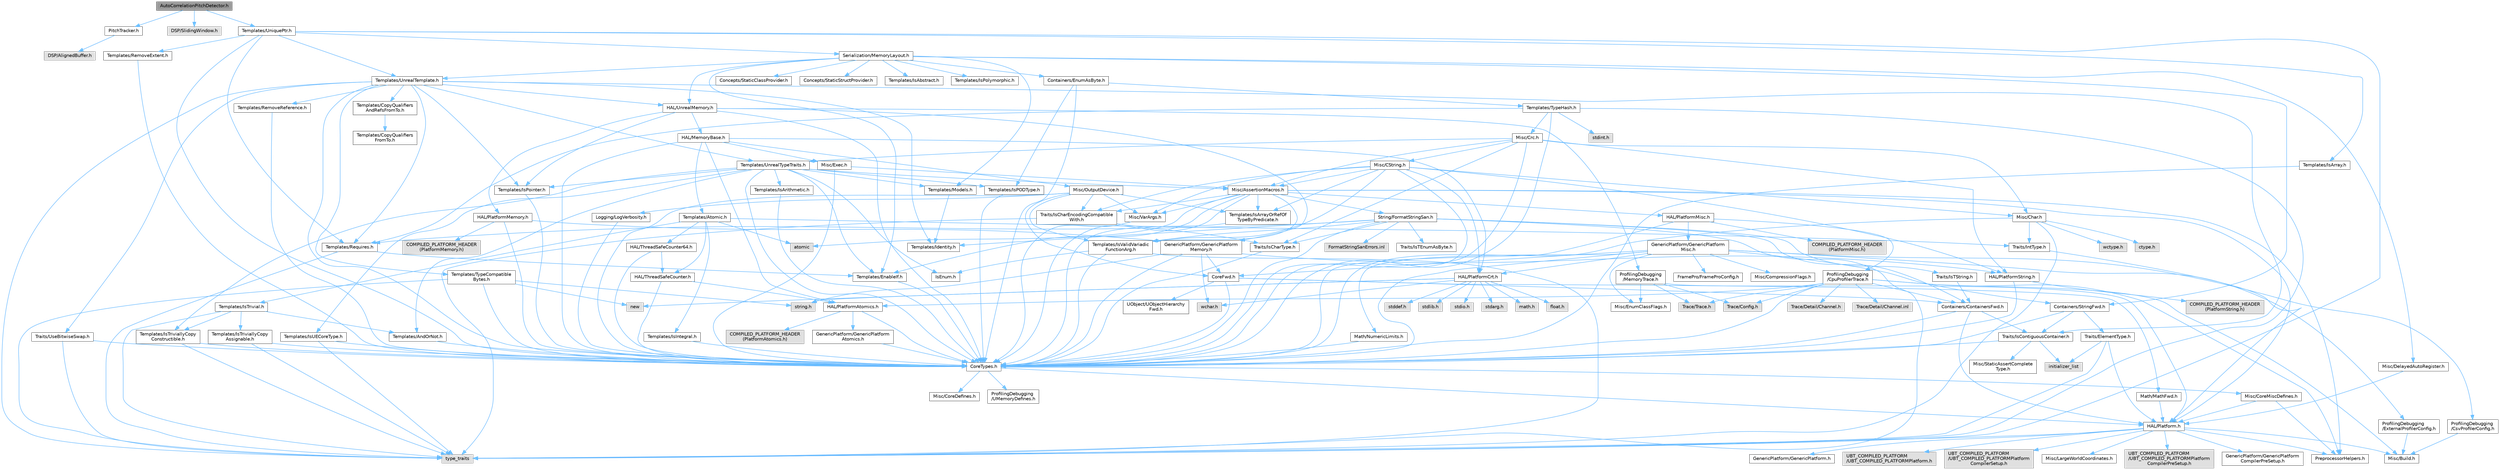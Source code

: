 digraph "AutoCorrelationPitchDetector.h"
{
 // INTERACTIVE_SVG=YES
 // LATEX_PDF_SIZE
  bgcolor="transparent";
  edge [fontname=Helvetica,fontsize=10,labelfontname=Helvetica,labelfontsize=10];
  node [fontname=Helvetica,fontsize=10,shape=box,height=0.2,width=0.4];
  Node1 [id="Node000001",label="AutoCorrelationPitchDetector.h",height=0.2,width=0.4,color="gray40", fillcolor="grey60", style="filled", fontcolor="black",tooltip=" "];
  Node1 -> Node2 [id="edge1_Node000001_Node000002",color="steelblue1",style="solid",tooltip=" "];
  Node2 [id="Node000002",label="PitchTracker.h",height=0.2,width=0.4,color="grey40", fillcolor="white", style="filled",URL="$dd/d3c/PitchTracker_8h.html",tooltip=" "];
  Node2 -> Node3 [id="edge2_Node000002_Node000003",color="steelblue1",style="solid",tooltip=" "];
  Node3 [id="Node000003",label="DSP/AlignedBuffer.h",height=0.2,width=0.4,color="grey60", fillcolor="#E0E0E0", style="filled",tooltip=" "];
  Node1 -> Node4 [id="edge3_Node000001_Node000004",color="steelblue1",style="solid",tooltip=" "];
  Node4 [id="Node000004",label="DSP/SlidingWindow.h",height=0.2,width=0.4,color="grey60", fillcolor="#E0E0E0", style="filled",tooltip=" "];
  Node1 -> Node5 [id="edge4_Node000001_Node000005",color="steelblue1",style="solid",tooltip=" "];
  Node5 [id="Node000005",label="Templates/UniquePtr.h",height=0.2,width=0.4,color="grey40", fillcolor="white", style="filled",URL="$de/d1a/UniquePtr_8h.html",tooltip=" "];
  Node5 -> Node6 [id="edge5_Node000005_Node000006",color="steelblue1",style="solid",tooltip=" "];
  Node6 [id="Node000006",label="CoreTypes.h",height=0.2,width=0.4,color="grey40", fillcolor="white", style="filled",URL="$dc/dec/CoreTypes_8h.html",tooltip=" "];
  Node6 -> Node7 [id="edge6_Node000006_Node000007",color="steelblue1",style="solid",tooltip=" "];
  Node7 [id="Node000007",label="HAL/Platform.h",height=0.2,width=0.4,color="grey40", fillcolor="white", style="filled",URL="$d9/dd0/Platform_8h.html",tooltip=" "];
  Node7 -> Node8 [id="edge7_Node000007_Node000008",color="steelblue1",style="solid",tooltip=" "];
  Node8 [id="Node000008",label="Misc/Build.h",height=0.2,width=0.4,color="grey40", fillcolor="white", style="filled",URL="$d3/dbb/Build_8h.html",tooltip=" "];
  Node7 -> Node9 [id="edge8_Node000007_Node000009",color="steelblue1",style="solid",tooltip=" "];
  Node9 [id="Node000009",label="Misc/LargeWorldCoordinates.h",height=0.2,width=0.4,color="grey40", fillcolor="white", style="filled",URL="$d2/dcb/LargeWorldCoordinates_8h.html",tooltip=" "];
  Node7 -> Node10 [id="edge9_Node000007_Node000010",color="steelblue1",style="solid",tooltip=" "];
  Node10 [id="Node000010",label="type_traits",height=0.2,width=0.4,color="grey60", fillcolor="#E0E0E0", style="filled",tooltip=" "];
  Node7 -> Node11 [id="edge10_Node000007_Node000011",color="steelblue1",style="solid",tooltip=" "];
  Node11 [id="Node000011",label="PreprocessorHelpers.h",height=0.2,width=0.4,color="grey40", fillcolor="white", style="filled",URL="$db/ddb/PreprocessorHelpers_8h.html",tooltip=" "];
  Node7 -> Node12 [id="edge11_Node000007_Node000012",color="steelblue1",style="solid",tooltip=" "];
  Node12 [id="Node000012",label="UBT_COMPILED_PLATFORM\l/UBT_COMPILED_PLATFORMPlatform\lCompilerPreSetup.h",height=0.2,width=0.4,color="grey60", fillcolor="#E0E0E0", style="filled",tooltip=" "];
  Node7 -> Node13 [id="edge12_Node000007_Node000013",color="steelblue1",style="solid",tooltip=" "];
  Node13 [id="Node000013",label="GenericPlatform/GenericPlatform\lCompilerPreSetup.h",height=0.2,width=0.4,color="grey40", fillcolor="white", style="filled",URL="$d9/dc8/GenericPlatformCompilerPreSetup_8h.html",tooltip=" "];
  Node7 -> Node14 [id="edge13_Node000007_Node000014",color="steelblue1",style="solid",tooltip=" "];
  Node14 [id="Node000014",label="GenericPlatform/GenericPlatform.h",height=0.2,width=0.4,color="grey40", fillcolor="white", style="filled",URL="$d6/d84/GenericPlatform_8h.html",tooltip=" "];
  Node7 -> Node15 [id="edge14_Node000007_Node000015",color="steelblue1",style="solid",tooltip=" "];
  Node15 [id="Node000015",label="UBT_COMPILED_PLATFORM\l/UBT_COMPILED_PLATFORMPlatform.h",height=0.2,width=0.4,color="grey60", fillcolor="#E0E0E0", style="filled",tooltip=" "];
  Node7 -> Node16 [id="edge15_Node000007_Node000016",color="steelblue1",style="solid",tooltip=" "];
  Node16 [id="Node000016",label="UBT_COMPILED_PLATFORM\l/UBT_COMPILED_PLATFORMPlatform\lCompilerSetup.h",height=0.2,width=0.4,color="grey60", fillcolor="#E0E0E0", style="filled",tooltip=" "];
  Node6 -> Node17 [id="edge16_Node000006_Node000017",color="steelblue1",style="solid",tooltip=" "];
  Node17 [id="Node000017",label="ProfilingDebugging\l/UMemoryDefines.h",height=0.2,width=0.4,color="grey40", fillcolor="white", style="filled",URL="$d2/da2/UMemoryDefines_8h.html",tooltip=" "];
  Node6 -> Node18 [id="edge17_Node000006_Node000018",color="steelblue1",style="solid",tooltip=" "];
  Node18 [id="Node000018",label="Misc/CoreMiscDefines.h",height=0.2,width=0.4,color="grey40", fillcolor="white", style="filled",URL="$da/d38/CoreMiscDefines_8h.html",tooltip=" "];
  Node18 -> Node7 [id="edge18_Node000018_Node000007",color="steelblue1",style="solid",tooltip=" "];
  Node18 -> Node11 [id="edge19_Node000018_Node000011",color="steelblue1",style="solid",tooltip=" "];
  Node6 -> Node19 [id="edge20_Node000006_Node000019",color="steelblue1",style="solid",tooltip=" "];
  Node19 [id="Node000019",label="Misc/CoreDefines.h",height=0.2,width=0.4,color="grey40", fillcolor="white", style="filled",URL="$d3/dd2/CoreDefines_8h.html",tooltip=" "];
  Node5 -> Node20 [id="edge21_Node000005_Node000020",color="steelblue1",style="solid",tooltip=" "];
  Node20 [id="Node000020",label="Templates/UnrealTemplate.h",height=0.2,width=0.4,color="grey40", fillcolor="white", style="filled",URL="$d4/d24/UnrealTemplate_8h.html",tooltip=" "];
  Node20 -> Node6 [id="edge22_Node000020_Node000006",color="steelblue1",style="solid",tooltip=" "];
  Node20 -> Node21 [id="edge23_Node000020_Node000021",color="steelblue1",style="solid",tooltip=" "];
  Node21 [id="Node000021",label="Templates/IsPointer.h",height=0.2,width=0.4,color="grey40", fillcolor="white", style="filled",URL="$d7/d05/IsPointer_8h.html",tooltip=" "];
  Node21 -> Node6 [id="edge24_Node000021_Node000006",color="steelblue1",style="solid",tooltip=" "];
  Node20 -> Node22 [id="edge25_Node000020_Node000022",color="steelblue1",style="solid",tooltip=" "];
  Node22 [id="Node000022",label="HAL/UnrealMemory.h",height=0.2,width=0.4,color="grey40", fillcolor="white", style="filled",URL="$d9/d96/UnrealMemory_8h.html",tooltip=" "];
  Node22 -> Node6 [id="edge26_Node000022_Node000006",color="steelblue1",style="solid",tooltip=" "];
  Node22 -> Node23 [id="edge27_Node000022_Node000023",color="steelblue1",style="solid",tooltip=" "];
  Node23 [id="Node000023",label="GenericPlatform/GenericPlatform\lMemory.h",height=0.2,width=0.4,color="grey40", fillcolor="white", style="filled",URL="$dd/d22/GenericPlatformMemory_8h.html",tooltip=" "];
  Node23 -> Node24 [id="edge28_Node000023_Node000024",color="steelblue1",style="solid",tooltip=" "];
  Node24 [id="Node000024",label="CoreFwd.h",height=0.2,width=0.4,color="grey40", fillcolor="white", style="filled",URL="$d1/d1e/CoreFwd_8h.html",tooltip=" "];
  Node24 -> Node6 [id="edge29_Node000024_Node000006",color="steelblue1",style="solid",tooltip=" "];
  Node24 -> Node25 [id="edge30_Node000024_Node000025",color="steelblue1",style="solid",tooltip=" "];
  Node25 [id="Node000025",label="Containers/ContainersFwd.h",height=0.2,width=0.4,color="grey40", fillcolor="white", style="filled",URL="$d4/d0a/ContainersFwd_8h.html",tooltip=" "];
  Node25 -> Node7 [id="edge31_Node000025_Node000007",color="steelblue1",style="solid",tooltip=" "];
  Node25 -> Node6 [id="edge32_Node000025_Node000006",color="steelblue1",style="solid",tooltip=" "];
  Node25 -> Node26 [id="edge33_Node000025_Node000026",color="steelblue1",style="solid",tooltip=" "];
  Node26 [id="Node000026",label="Traits/IsContiguousContainer.h",height=0.2,width=0.4,color="grey40", fillcolor="white", style="filled",URL="$d5/d3c/IsContiguousContainer_8h.html",tooltip=" "];
  Node26 -> Node6 [id="edge34_Node000026_Node000006",color="steelblue1",style="solid",tooltip=" "];
  Node26 -> Node27 [id="edge35_Node000026_Node000027",color="steelblue1",style="solid",tooltip=" "];
  Node27 [id="Node000027",label="Misc/StaticAssertComplete\lType.h",height=0.2,width=0.4,color="grey40", fillcolor="white", style="filled",URL="$d5/d4e/StaticAssertCompleteType_8h.html",tooltip=" "];
  Node26 -> Node28 [id="edge36_Node000026_Node000028",color="steelblue1",style="solid",tooltip=" "];
  Node28 [id="Node000028",label="initializer_list",height=0.2,width=0.4,color="grey60", fillcolor="#E0E0E0", style="filled",tooltip=" "];
  Node24 -> Node29 [id="edge37_Node000024_Node000029",color="steelblue1",style="solid",tooltip=" "];
  Node29 [id="Node000029",label="Math/MathFwd.h",height=0.2,width=0.4,color="grey40", fillcolor="white", style="filled",URL="$d2/d10/MathFwd_8h.html",tooltip=" "];
  Node29 -> Node7 [id="edge38_Node000029_Node000007",color="steelblue1",style="solid",tooltip=" "];
  Node24 -> Node30 [id="edge39_Node000024_Node000030",color="steelblue1",style="solid",tooltip=" "];
  Node30 [id="Node000030",label="UObject/UObjectHierarchy\lFwd.h",height=0.2,width=0.4,color="grey40", fillcolor="white", style="filled",URL="$d3/d13/UObjectHierarchyFwd_8h.html",tooltip=" "];
  Node23 -> Node6 [id="edge40_Node000023_Node000006",color="steelblue1",style="solid",tooltip=" "];
  Node23 -> Node31 [id="edge41_Node000023_Node000031",color="steelblue1",style="solid",tooltip=" "];
  Node31 [id="Node000031",label="HAL/PlatformString.h",height=0.2,width=0.4,color="grey40", fillcolor="white", style="filled",URL="$db/db5/PlatformString_8h.html",tooltip=" "];
  Node31 -> Node6 [id="edge42_Node000031_Node000006",color="steelblue1",style="solid",tooltip=" "];
  Node31 -> Node32 [id="edge43_Node000031_Node000032",color="steelblue1",style="solid",tooltip=" "];
  Node32 [id="Node000032",label="COMPILED_PLATFORM_HEADER\l(PlatformString.h)",height=0.2,width=0.4,color="grey60", fillcolor="#E0E0E0", style="filled",tooltip=" "];
  Node23 -> Node33 [id="edge44_Node000023_Node000033",color="steelblue1",style="solid",tooltip=" "];
  Node33 [id="Node000033",label="string.h",height=0.2,width=0.4,color="grey60", fillcolor="#E0E0E0", style="filled",tooltip=" "];
  Node23 -> Node34 [id="edge45_Node000023_Node000034",color="steelblue1",style="solid",tooltip=" "];
  Node34 [id="Node000034",label="wchar.h",height=0.2,width=0.4,color="grey60", fillcolor="#E0E0E0", style="filled",tooltip=" "];
  Node22 -> Node35 [id="edge46_Node000022_Node000035",color="steelblue1",style="solid",tooltip=" "];
  Node35 [id="Node000035",label="HAL/MemoryBase.h",height=0.2,width=0.4,color="grey40", fillcolor="white", style="filled",URL="$d6/d9f/MemoryBase_8h.html",tooltip=" "];
  Node35 -> Node6 [id="edge47_Node000035_Node000006",color="steelblue1",style="solid",tooltip=" "];
  Node35 -> Node36 [id="edge48_Node000035_Node000036",color="steelblue1",style="solid",tooltip=" "];
  Node36 [id="Node000036",label="HAL/PlatformAtomics.h",height=0.2,width=0.4,color="grey40", fillcolor="white", style="filled",URL="$d3/d36/PlatformAtomics_8h.html",tooltip=" "];
  Node36 -> Node6 [id="edge49_Node000036_Node000006",color="steelblue1",style="solid",tooltip=" "];
  Node36 -> Node37 [id="edge50_Node000036_Node000037",color="steelblue1",style="solid",tooltip=" "];
  Node37 [id="Node000037",label="GenericPlatform/GenericPlatform\lAtomics.h",height=0.2,width=0.4,color="grey40", fillcolor="white", style="filled",URL="$da/d72/GenericPlatformAtomics_8h.html",tooltip=" "];
  Node37 -> Node6 [id="edge51_Node000037_Node000006",color="steelblue1",style="solid",tooltip=" "];
  Node36 -> Node38 [id="edge52_Node000036_Node000038",color="steelblue1",style="solid",tooltip=" "];
  Node38 [id="Node000038",label="COMPILED_PLATFORM_HEADER\l(PlatformAtomics.h)",height=0.2,width=0.4,color="grey60", fillcolor="#E0E0E0", style="filled",tooltip=" "];
  Node35 -> Node39 [id="edge53_Node000035_Node000039",color="steelblue1",style="solid",tooltip=" "];
  Node39 [id="Node000039",label="HAL/PlatformCrt.h",height=0.2,width=0.4,color="grey40", fillcolor="white", style="filled",URL="$d8/d75/PlatformCrt_8h.html",tooltip=" "];
  Node39 -> Node40 [id="edge54_Node000039_Node000040",color="steelblue1",style="solid",tooltip=" "];
  Node40 [id="Node000040",label="new",height=0.2,width=0.4,color="grey60", fillcolor="#E0E0E0", style="filled",tooltip=" "];
  Node39 -> Node34 [id="edge55_Node000039_Node000034",color="steelblue1",style="solid",tooltip=" "];
  Node39 -> Node41 [id="edge56_Node000039_Node000041",color="steelblue1",style="solid",tooltip=" "];
  Node41 [id="Node000041",label="stddef.h",height=0.2,width=0.4,color="grey60", fillcolor="#E0E0E0", style="filled",tooltip=" "];
  Node39 -> Node42 [id="edge57_Node000039_Node000042",color="steelblue1",style="solid",tooltip=" "];
  Node42 [id="Node000042",label="stdlib.h",height=0.2,width=0.4,color="grey60", fillcolor="#E0E0E0", style="filled",tooltip=" "];
  Node39 -> Node43 [id="edge58_Node000039_Node000043",color="steelblue1",style="solid",tooltip=" "];
  Node43 [id="Node000043",label="stdio.h",height=0.2,width=0.4,color="grey60", fillcolor="#E0E0E0", style="filled",tooltip=" "];
  Node39 -> Node44 [id="edge59_Node000039_Node000044",color="steelblue1",style="solid",tooltip=" "];
  Node44 [id="Node000044",label="stdarg.h",height=0.2,width=0.4,color="grey60", fillcolor="#E0E0E0", style="filled",tooltip=" "];
  Node39 -> Node45 [id="edge60_Node000039_Node000045",color="steelblue1",style="solid",tooltip=" "];
  Node45 [id="Node000045",label="math.h",height=0.2,width=0.4,color="grey60", fillcolor="#E0E0E0", style="filled",tooltip=" "];
  Node39 -> Node46 [id="edge61_Node000039_Node000046",color="steelblue1",style="solid",tooltip=" "];
  Node46 [id="Node000046",label="float.h",height=0.2,width=0.4,color="grey60", fillcolor="#E0E0E0", style="filled",tooltip=" "];
  Node39 -> Node33 [id="edge62_Node000039_Node000033",color="steelblue1",style="solid",tooltip=" "];
  Node35 -> Node47 [id="edge63_Node000035_Node000047",color="steelblue1",style="solid",tooltip=" "];
  Node47 [id="Node000047",label="Misc/Exec.h",height=0.2,width=0.4,color="grey40", fillcolor="white", style="filled",URL="$de/ddb/Exec_8h.html",tooltip=" "];
  Node47 -> Node6 [id="edge64_Node000047_Node000006",color="steelblue1",style="solid",tooltip=" "];
  Node47 -> Node48 [id="edge65_Node000047_Node000048",color="steelblue1",style="solid",tooltip=" "];
  Node48 [id="Node000048",label="Misc/AssertionMacros.h",height=0.2,width=0.4,color="grey40", fillcolor="white", style="filled",URL="$d0/dfa/AssertionMacros_8h.html",tooltip=" "];
  Node48 -> Node6 [id="edge66_Node000048_Node000006",color="steelblue1",style="solid",tooltip=" "];
  Node48 -> Node7 [id="edge67_Node000048_Node000007",color="steelblue1",style="solid",tooltip=" "];
  Node48 -> Node49 [id="edge68_Node000048_Node000049",color="steelblue1",style="solid",tooltip=" "];
  Node49 [id="Node000049",label="HAL/PlatformMisc.h",height=0.2,width=0.4,color="grey40", fillcolor="white", style="filled",URL="$d0/df5/PlatformMisc_8h.html",tooltip=" "];
  Node49 -> Node6 [id="edge69_Node000049_Node000006",color="steelblue1",style="solid",tooltip=" "];
  Node49 -> Node50 [id="edge70_Node000049_Node000050",color="steelblue1",style="solid",tooltip=" "];
  Node50 [id="Node000050",label="GenericPlatform/GenericPlatform\lMisc.h",height=0.2,width=0.4,color="grey40", fillcolor="white", style="filled",URL="$db/d9a/GenericPlatformMisc_8h.html",tooltip=" "];
  Node50 -> Node51 [id="edge71_Node000050_Node000051",color="steelblue1",style="solid",tooltip=" "];
  Node51 [id="Node000051",label="Containers/StringFwd.h",height=0.2,width=0.4,color="grey40", fillcolor="white", style="filled",URL="$df/d37/StringFwd_8h.html",tooltip=" "];
  Node51 -> Node6 [id="edge72_Node000051_Node000006",color="steelblue1",style="solid",tooltip=" "];
  Node51 -> Node52 [id="edge73_Node000051_Node000052",color="steelblue1",style="solid",tooltip=" "];
  Node52 [id="Node000052",label="Traits/ElementType.h",height=0.2,width=0.4,color="grey40", fillcolor="white", style="filled",URL="$d5/d4f/ElementType_8h.html",tooltip=" "];
  Node52 -> Node7 [id="edge74_Node000052_Node000007",color="steelblue1",style="solid",tooltip=" "];
  Node52 -> Node28 [id="edge75_Node000052_Node000028",color="steelblue1",style="solid",tooltip=" "];
  Node52 -> Node10 [id="edge76_Node000052_Node000010",color="steelblue1",style="solid",tooltip=" "];
  Node51 -> Node26 [id="edge77_Node000051_Node000026",color="steelblue1",style="solid",tooltip=" "];
  Node50 -> Node24 [id="edge78_Node000050_Node000024",color="steelblue1",style="solid",tooltip=" "];
  Node50 -> Node6 [id="edge79_Node000050_Node000006",color="steelblue1",style="solid",tooltip=" "];
  Node50 -> Node53 [id="edge80_Node000050_Node000053",color="steelblue1",style="solid",tooltip=" "];
  Node53 [id="Node000053",label="FramePro/FrameProConfig.h",height=0.2,width=0.4,color="grey40", fillcolor="white", style="filled",URL="$d7/d90/FrameProConfig_8h.html",tooltip=" "];
  Node50 -> Node39 [id="edge81_Node000050_Node000039",color="steelblue1",style="solid",tooltip=" "];
  Node50 -> Node54 [id="edge82_Node000050_Node000054",color="steelblue1",style="solid",tooltip=" "];
  Node54 [id="Node000054",label="Math/NumericLimits.h",height=0.2,width=0.4,color="grey40", fillcolor="white", style="filled",URL="$df/d1b/NumericLimits_8h.html",tooltip=" "];
  Node54 -> Node6 [id="edge83_Node000054_Node000006",color="steelblue1",style="solid",tooltip=" "];
  Node50 -> Node55 [id="edge84_Node000050_Node000055",color="steelblue1",style="solid",tooltip=" "];
  Node55 [id="Node000055",label="Misc/CompressionFlags.h",height=0.2,width=0.4,color="grey40", fillcolor="white", style="filled",URL="$d9/d76/CompressionFlags_8h.html",tooltip=" "];
  Node50 -> Node56 [id="edge85_Node000050_Node000056",color="steelblue1",style="solid",tooltip=" "];
  Node56 [id="Node000056",label="Misc/EnumClassFlags.h",height=0.2,width=0.4,color="grey40", fillcolor="white", style="filled",URL="$d8/de7/EnumClassFlags_8h.html",tooltip=" "];
  Node50 -> Node57 [id="edge86_Node000050_Node000057",color="steelblue1",style="solid",tooltip=" "];
  Node57 [id="Node000057",label="ProfilingDebugging\l/CsvProfilerConfig.h",height=0.2,width=0.4,color="grey40", fillcolor="white", style="filled",URL="$d3/d88/CsvProfilerConfig_8h.html",tooltip=" "];
  Node57 -> Node8 [id="edge87_Node000057_Node000008",color="steelblue1",style="solid",tooltip=" "];
  Node50 -> Node58 [id="edge88_Node000050_Node000058",color="steelblue1",style="solid",tooltip=" "];
  Node58 [id="Node000058",label="ProfilingDebugging\l/ExternalProfilerConfig.h",height=0.2,width=0.4,color="grey40", fillcolor="white", style="filled",URL="$d3/dbb/ExternalProfilerConfig_8h.html",tooltip=" "];
  Node58 -> Node8 [id="edge89_Node000058_Node000008",color="steelblue1",style="solid",tooltip=" "];
  Node49 -> Node59 [id="edge90_Node000049_Node000059",color="steelblue1",style="solid",tooltip=" "];
  Node59 [id="Node000059",label="COMPILED_PLATFORM_HEADER\l(PlatformMisc.h)",height=0.2,width=0.4,color="grey60", fillcolor="#E0E0E0", style="filled",tooltip=" "];
  Node49 -> Node60 [id="edge91_Node000049_Node000060",color="steelblue1",style="solid",tooltip=" "];
  Node60 [id="Node000060",label="ProfilingDebugging\l/CpuProfilerTrace.h",height=0.2,width=0.4,color="grey40", fillcolor="white", style="filled",URL="$da/dcb/CpuProfilerTrace_8h.html",tooltip=" "];
  Node60 -> Node6 [id="edge92_Node000060_Node000006",color="steelblue1",style="solid",tooltip=" "];
  Node60 -> Node25 [id="edge93_Node000060_Node000025",color="steelblue1",style="solid",tooltip=" "];
  Node60 -> Node36 [id="edge94_Node000060_Node000036",color="steelblue1",style="solid",tooltip=" "];
  Node60 -> Node11 [id="edge95_Node000060_Node000011",color="steelblue1",style="solid",tooltip=" "];
  Node60 -> Node8 [id="edge96_Node000060_Node000008",color="steelblue1",style="solid",tooltip=" "];
  Node60 -> Node61 [id="edge97_Node000060_Node000061",color="steelblue1",style="solid",tooltip=" "];
  Node61 [id="Node000061",label="Trace/Config.h",height=0.2,width=0.4,color="grey60", fillcolor="#E0E0E0", style="filled",tooltip=" "];
  Node60 -> Node62 [id="edge98_Node000060_Node000062",color="steelblue1",style="solid",tooltip=" "];
  Node62 [id="Node000062",label="Trace/Detail/Channel.h",height=0.2,width=0.4,color="grey60", fillcolor="#E0E0E0", style="filled",tooltip=" "];
  Node60 -> Node63 [id="edge99_Node000060_Node000063",color="steelblue1",style="solid",tooltip=" "];
  Node63 [id="Node000063",label="Trace/Detail/Channel.inl",height=0.2,width=0.4,color="grey60", fillcolor="#E0E0E0", style="filled",tooltip=" "];
  Node60 -> Node64 [id="edge100_Node000060_Node000064",color="steelblue1",style="solid",tooltip=" "];
  Node64 [id="Node000064",label="Trace/Trace.h",height=0.2,width=0.4,color="grey60", fillcolor="#E0E0E0", style="filled",tooltip=" "];
  Node48 -> Node11 [id="edge101_Node000048_Node000011",color="steelblue1",style="solid",tooltip=" "];
  Node48 -> Node65 [id="edge102_Node000048_Node000065",color="steelblue1",style="solid",tooltip=" "];
  Node65 [id="Node000065",label="Templates/EnableIf.h",height=0.2,width=0.4,color="grey40", fillcolor="white", style="filled",URL="$d7/d60/EnableIf_8h.html",tooltip=" "];
  Node65 -> Node6 [id="edge103_Node000065_Node000006",color="steelblue1",style="solid",tooltip=" "];
  Node48 -> Node66 [id="edge104_Node000048_Node000066",color="steelblue1",style="solid",tooltip=" "];
  Node66 [id="Node000066",label="Templates/IsArrayOrRefOf\lTypeByPredicate.h",height=0.2,width=0.4,color="grey40", fillcolor="white", style="filled",URL="$d6/da1/IsArrayOrRefOfTypeByPredicate_8h.html",tooltip=" "];
  Node66 -> Node6 [id="edge105_Node000066_Node000006",color="steelblue1",style="solid",tooltip=" "];
  Node48 -> Node67 [id="edge106_Node000048_Node000067",color="steelblue1",style="solid",tooltip=" "];
  Node67 [id="Node000067",label="Templates/IsValidVariadic\lFunctionArg.h",height=0.2,width=0.4,color="grey40", fillcolor="white", style="filled",URL="$d0/dc8/IsValidVariadicFunctionArg_8h.html",tooltip=" "];
  Node67 -> Node6 [id="edge107_Node000067_Node000006",color="steelblue1",style="solid",tooltip=" "];
  Node67 -> Node68 [id="edge108_Node000067_Node000068",color="steelblue1",style="solid",tooltip=" "];
  Node68 [id="Node000068",label="IsEnum.h",height=0.2,width=0.4,color="grey40", fillcolor="white", style="filled",URL="$d4/de5/IsEnum_8h.html",tooltip=" "];
  Node67 -> Node10 [id="edge109_Node000067_Node000010",color="steelblue1",style="solid",tooltip=" "];
  Node48 -> Node69 [id="edge110_Node000048_Node000069",color="steelblue1",style="solid",tooltip=" "];
  Node69 [id="Node000069",label="Traits/IsCharEncodingCompatible\lWith.h",height=0.2,width=0.4,color="grey40", fillcolor="white", style="filled",URL="$df/dd1/IsCharEncodingCompatibleWith_8h.html",tooltip=" "];
  Node69 -> Node10 [id="edge111_Node000069_Node000010",color="steelblue1",style="solid",tooltip=" "];
  Node69 -> Node70 [id="edge112_Node000069_Node000070",color="steelblue1",style="solid",tooltip=" "];
  Node70 [id="Node000070",label="Traits/IsCharType.h",height=0.2,width=0.4,color="grey40", fillcolor="white", style="filled",URL="$db/d51/IsCharType_8h.html",tooltip=" "];
  Node70 -> Node6 [id="edge113_Node000070_Node000006",color="steelblue1",style="solid",tooltip=" "];
  Node48 -> Node71 [id="edge114_Node000048_Node000071",color="steelblue1",style="solid",tooltip=" "];
  Node71 [id="Node000071",label="Misc/VarArgs.h",height=0.2,width=0.4,color="grey40", fillcolor="white", style="filled",URL="$d5/d6f/VarArgs_8h.html",tooltip=" "];
  Node71 -> Node6 [id="edge115_Node000071_Node000006",color="steelblue1",style="solid",tooltip=" "];
  Node48 -> Node72 [id="edge116_Node000048_Node000072",color="steelblue1",style="solid",tooltip=" "];
  Node72 [id="Node000072",label="String/FormatStringSan.h",height=0.2,width=0.4,color="grey40", fillcolor="white", style="filled",URL="$d3/d8b/FormatStringSan_8h.html",tooltip=" "];
  Node72 -> Node10 [id="edge117_Node000072_Node000010",color="steelblue1",style="solid",tooltip=" "];
  Node72 -> Node6 [id="edge118_Node000072_Node000006",color="steelblue1",style="solid",tooltip=" "];
  Node72 -> Node73 [id="edge119_Node000072_Node000073",color="steelblue1",style="solid",tooltip=" "];
  Node73 [id="Node000073",label="Templates/Requires.h",height=0.2,width=0.4,color="grey40", fillcolor="white", style="filled",URL="$dc/d96/Requires_8h.html",tooltip=" "];
  Node73 -> Node65 [id="edge120_Node000073_Node000065",color="steelblue1",style="solid",tooltip=" "];
  Node73 -> Node10 [id="edge121_Node000073_Node000010",color="steelblue1",style="solid",tooltip=" "];
  Node72 -> Node74 [id="edge122_Node000072_Node000074",color="steelblue1",style="solid",tooltip=" "];
  Node74 [id="Node000074",label="Templates/Identity.h",height=0.2,width=0.4,color="grey40", fillcolor="white", style="filled",URL="$d0/dd5/Identity_8h.html",tooltip=" "];
  Node72 -> Node67 [id="edge123_Node000072_Node000067",color="steelblue1",style="solid",tooltip=" "];
  Node72 -> Node70 [id="edge124_Node000072_Node000070",color="steelblue1",style="solid",tooltip=" "];
  Node72 -> Node75 [id="edge125_Node000072_Node000075",color="steelblue1",style="solid",tooltip=" "];
  Node75 [id="Node000075",label="Traits/IsTEnumAsByte.h",height=0.2,width=0.4,color="grey40", fillcolor="white", style="filled",URL="$d1/de6/IsTEnumAsByte_8h.html",tooltip=" "];
  Node72 -> Node76 [id="edge126_Node000072_Node000076",color="steelblue1",style="solid",tooltip=" "];
  Node76 [id="Node000076",label="Traits/IsTString.h",height=0.2,width=0.4,color="grey40", fillcolor="white", style="filled",URL="$d0/df8/IsTString_8h.html",tooltip=" "];
  Node76 -> Node25 [id="edge127_Node000076_Node000025",color="steelblue1",style="solid",tooltip=" "];
  Node72 -> Node25 [id="edge128_Node000072_Node000025",color="steelblue1",style="solid",tooltip=" "];
  Node72 -> Node77 [id="edge129_Node000072_Node000077",color="steelblue1",style="solid",tooltip=" "];
  Node77 [id="Node000077",label="FormatStringSanErrors.inl",height=0.2,width=0.4,color="grey60", fillcolor="#E0E0E0", style="filled",tooltip=" "];
  Node48 -> Node78 [id="edge130_Node000048_Node000078",color="steelblue1",style="solid",tooltip=" "];
  Node78 [id="Node000078",label="atomic",height=0.2,width=0.4,color="grey60", fillcolor="#E0E0E0", style="filled",tooltip=" "];
  Node35 -> Node79 [id="edge131_Node000035_Node000079",color="steelblue1",style="solid",tooltip=" "];
  Node79 [id="Node000079",label="Misc/OutputDevice.h",height=0.2,width=0.4,color="grey40", fillcolor="white", style="filled",URL="$d7/d32/OutputDevice_8h.html",tooltip=" "];
  Node79 -> Node24 [id="edge132_Node000079_Node000024",color="steelblue1",style="solid",tooltip=" "];
  Node79 -> Node6 [id="edge133_Node000079_Node000006",color="steelblue1",style="solid",tooltip=" "];
  Node79 -> Node80 [id="edge134_Node000079_Node000080",color="steelblue1",style="solid",tooltip=" "];
  Node80 [id="Node000080",label="Logging/LogVerbosity.h",height=0.2,width=0.4,color="grey40", fillcolor="white", style="filled",URL="$d2/d8f/LogVerbosity_8h.html",tooltip=" "];
  Node80 -> Node6 [id="edge135_Node000080_Node000006",color="steelblue1",style="solid",tooltip=" "];
  Node79 -> Node71 [id="edge136_Node000079_Node000071",color="steelblue1",style="solid",tooltip=" "];
  Node79 -> Node66 [id="edge137_Node000079_Node000066",color="steelblue1",style="solid",tooltip=" "];
  Node79 -> Node67 [id="edge138_Node000079_Node000067",color="steelblue1",style="solid",tooltip=" "];
  Node79 -> Node69 [id="edge139_Node000079_Node000069",color="steelblue1",style="solid",tooltip=" "];
  Node35 -> Node81 [id="edge140_Node000035_Node000081",color="steelblue1",style="solid",tooltip=" "];
  Node81 [id="Node000081",label="Templates/Atomic.h",height=0.2,width=0.4,color="grey40", fillcolor="white", style="filled",URL="$d3/d91/Atomic_8h.html",tooltip=" "];
  Node81 -> Node82 [id="edge141_Node000081_Node000082",color="steelblue1",style="solid",tooltip=" "];
  Node82 [id="Node000082",label="HAL/ThreadSafeCounter.h",height=0.2,width=0.4,color="grey40", fillcolor="white", style="filled",URL="$dc/dc9/ThreadSafeCounter_8h.html",tooltip=" "];
  Node82 -> Node6 [id="edge142_Node000082_Node000006",color="steelblue1",style="solid",tooltip=" "];
  Node82 -> Node36 [id="edge143_Node000082_Node000036",color="steelblue1",style="solid",tooltip=" "];
  Node81 -> Node83 [id="edge144_Node000081_Node000083",color="steelblue1",style="solid",tooltip=" "];
  Node83 [id="Node000083",label="HAL/ThreadSafeCounter64.h",height=0.2,width=0.4,color="grey40", fillcolor="white", style="filled",URL="$d0/d12/ThreadSafeCounter64_8h.html",tooltip=" "];
  Node83 -> Node6 [id="edge145_Node000083_Node000006",color="steelblue1",style="solid",tooltip=" "];
  Node83 -> Node82 [id="edge146_Node000083_Node000082",color="steelblue1",style="solid",tooltip=" "];
  Node81 -> Node84 [id="edge147_Node000081_Node000084",color="steelblue1",style="solid",tooltip=" "];
  Node84 [id="Node000084",label="Templates/IsIntegral.h",height=0.2,width=0.4,color="grey40", fillcolor="white", style="filled",URL="$da/d64/IsIntegral_8h.html",tooltip=" "];
  Node84 -> Node6 [id="edge148_Node000084_Node000006",color="steelblue1",style="solid",tooltip=" "];
  Node81 -> Node85 [id="edge149_Node000081_Node000085",color="steelblue1",style="solid",tooltip=" "];
  Node85 [id="Node000085",label="Templates/IsTrivial.h",height=0.2,width=0.4,color="grey40", fillcolor="white", style="filled",URL="$da/d4c/IsTrivial_8h.html",tooltip=" "];
  Node85 -> Node86 [id="edge150_Node000085_Node000086",color="steelblue1",style="solid",tooltip=" "];
  Node86 [id="Node000086",label="Templates/AndOrNot.h",height=0.2,width=0.4,color="grey40", fillcolor="white", style="filled",URL="$db/d0a/AndOrNot_8h.html",tooltip=" "];
  Node86 -> Node6 [id="edge151_Node000086_Node000006",color="steelblue1",style="solid",tooltip=" "];
  Node85 -> Node87 [id="edge152_Node000085_Node000087",color="steelblue1",style="solid",tooltip=" "];
  Node87 [id="Node000087",label="Templates/IsTriviallyCopy\lConstructible.h",height=0.2,width=0.4,color="grey40", fillcolor="white", style="filled",URL="$d3/d78/IsTriviallyCopyConstructible_8h.html",tooltip=" "];
  Node87 -> Node6 [id="edge153_Node000087_Node000006",color="steelblue1",style="solid",tooltip=" "];
  Node87 -> Node10 [id="edge154_Node000087_Node000010",color="steelblue1",style="solid",tooltip=" "];
  Node85 -> Node88 [id="edge155_Node000085_Node000088",color="steelblue1",style="solid",tooltip=" "];
  Node88 [id="Node000088",label="Templates/IsTriviallyCopy\lAssignable.h",height=0.2,width=0.4,color="grey40", fillcolor="white", style="filled",URL="$d2/df2/IsTriviallyCopyAssignable_8h.html",tooltip=" "];
  Node88 -> Node6 [id="edge156_Node000088_Node000006",color="steelblue1",style="solid",tooltip=" "];
  Node88 -> Node10 [id="edge157_Node000088_Node000010",color="steelblue1",style="solid",tooltip=" "];
  Node85 -> Node10 [id="edge158_Node000085_Node000010",color="steelblue1",style="solid",tooltip=" "];
  Node81 -> Node89 [id="edge159_Node000081_Node000089",color="steelblue1",style="solid",tooltip=" "];
  Node89 [id="Node000089",label="Traits/IntType.h",height=0.2,width=0.4,color="grey40", fillcolor="white", style="filled",URL="$d7/deb/IntType_8h.html",tooltip=" "];
  Node89 -> Node7 [id="edge160_Node000089_Node000007",color="steelblue1",style="solid",tooltip=" "];
  Node81 -> Node78 [id="edge161_Node000081_Node000078",color="steelblue1",style="solid",tooltip=" "];
  Node22 -> Node90 [id="edge162_Node000022_Node000090",color="steelblue1",style="solid",tooltip=" "];
  Node90 [id="Node000090",label="HAL/PlatformMemory.h",height=0.2,width=0.4,color="grey40", fillcolor="white", style="filled",URL="$de/d68/PlatformMemory_8h.html",tooltip=" "];
  Node90 -> Node6 [id="edge163_Node000090_Node000006",color="steelblue1",style="solid",tooltip=" "];
  Node90 -> Node23 [id="edge164_Node000090_Node000023",color="steelblue1",style="solid",tooltip=" "];
  Node90 -> Node91 [id="edge165_Node000090_Node000091",color="steelblue1",style="solid",tooltip=" "];
  Node91 [id="Node000091",label="COMPILED_PLATFORM_HEADER\l(PlatformMemory.h)",height=0.2,width=0.4,color="grey60", fillcolor="#E0E0E0", style="filled",tooltip=" "];
  Node22 -> Node92 [id="edge166_Node000022_Node000092",color="steelblue1",style="solid",tooltip=" "];
  Node92 [id="Node000092",label="ProfilingDebugging\l/MemoryTrace.h",height=0.2,width=0.4,color="grey40", fillcolor="white", style="filled",URL="$da/dd7/MemoryTrace_8h.html",tooltip=" "];
  Node92 -> Node7 [id="edge167_Node000092_Node000007",color="steelblue1",style="solid",tooltip=" "];
  Node92 -> Node56 [id="edge168_Node000092_Node000056",color="steelblue1",style="solid",tooltip=" "];
  Node92 -> Node61 [id="edge169_Node000092_Node000061",color="steelblue1",style="solid",tooltip=" "];
  Node92 -> Node64 [id="edge170_Node000092_Node000064",color="steelblue1",style="solid",tooltip=" "];
  Node22 -> Node21 [id="edge171_Node000022_Node000021",color="steelblue1",style="solid",tooltip=" "];
  Node20 -> Node93 [id="edge172_Node000020_Node000093",color="steelblue1",style="solid",tooltip=" "];
  Node93 [id="Node000093",label="Templates/CopyQualifiers\lAndRefsFromTo.h",height=0.2,width=0.4,color="grey40", fillcolor="white", style="filled",URL="$d3/db3/CopyQualifiersAndRefsFromTo_8h.html",tooltip=" "];
  Node93 -> Node94 [id="edge173_Node000093_Node000094",color="steelblue1",style="solid",tooltip=" "];
  Node94 [id="Node000094",label="Templates/CopyQualifiers\lFromTo.h",height=0.2,width=0.4,color="grey40", fillcolor="white", style="filled",URL="$d5/db4/CopyQualifiersFromTo_8h.html",tooltip=" "];
  Node20 -> Node95 [id="edge174_Node000020_Node000095",color="steelblue1",style="solid",tooltip=" "];
  Node95 [id="Node000095",label="Templates/UnrealTypeTraits.h",height=0.2,width=0.4,color="grey40", fillcolor="white", style="filled",URL="$d2/d2d/UnrealTypeTraits_8h.html",tooltip=" "];
  Node95 -> Node6 [id="edge175_Node000095_Node000006",color="steelblue1",style="solid",tooltip=" "];
  Node95 -> Node21 [id="edge176_Node000095_Node000021",color="steelblue1",style="solid",tooltip=" "];
  Node95 -> Node48 [id="edge177_Node000095_Node000048",color="steelblue1",style="solid",tooltip=" "];
  Node95 -> Node86 [id="edge178_Node000095_Node000086",color="steelblue1",style="solid",tooltip=" "];
  Node95 -> Node65 [id="edge179_Node000095_Node000065",color="steelblue1",style="solid",tooltip=" "];
  Node95 -> Node96 [id="edge180_Node000095_Node000096",color="steelblue1",style="solid",tooltip=" "];
  Node96 [id="Node000096",label="Templates/IsArithmetic.h",height=0.2,width=0.4,color="grey40", fillcolor="white", style="filled",URL="$d2/d5d/IsArithmetic_8h.html",tooltip=" "];
  Node96 -> Node6 [id="edge181_Node000096_Node000006",color="steelblue1",style="solid",tooltip=" "];
  Node95 -> Node68 [id="edge182_Node000095_Node000068",color="steelblue1",style="solid",tooltip=" "];
  Node95 -> Node97 [id="edge183_Node000095_Node000097",color="steelblue1",style="solid",tooltip=" "];
  Node97 [id="Node000097",label="Templates/Models.h",height=0.2,width=0.4,color="grey40", fillcolor="white", style="filled",URL="$d3/d0c/Models_8h.html",tooltip=" "];
  Node97 -> Node74 [id="edge184_Node000097_Node000074",color="steelblue1",style="solid",tooltip=" "];
  Node95 -> Node98 [id="edge185_Node000095_Node000098",color="steelblue1",style="solid",tooltip=" "];
  Node98 [id="Node000098",label="Templates/IsPODType.h",height=0.2,width=0.4,color="grey40", fillcolor="white", style="filled",URL="$d7/db1/IsPODType_8h.html",tooltip=" "];
  Node98 -> Node6 [id="edge186_Node000098_Node000006",color="steelblue1",style="solid",tooltip=" "];
  Node95 -> Node99 [id="edge187_Node000095_Node000099",color="steelblue1",style="solid",tooltip=" "];
  Node99 [id="Node000099",label="Templates/IsUECoreType.h",height=0.2,width=0.4,color="grey40", fillcolor="white", style="filled",URL="$d1/db8/IsUECoreType_8h.html",tooltip=" "];
  Node99 -> Node6 [id="edge188_Node000099_Node000006",color="steelblue1",style="solid",tooltip=" "];
  Node99 -> Node10 [id="edge189_Node000099_Node000010",color="steelblue1",style="solid",tooltip=" "];
  Node95 -> Node87 [id="edge190_Node000095_Node000087",color="steelblue1",style="solid",tooltip=" "];
  Node20 -> Node100 [id="edge191_Node000020_Node000100",color="steelblue1",style="solid",tooltip=" "];
  Node100 [id="Node000100",label="Templates/RemoveReference.h",height=0.2,width=0.4,color="grey40", fillcolor="white", style="filled",URL="$da/dbe/RemoveReference_8h.html",tooltip=" "];
  Node100 -> Node6 [id="edge192_Node000100_Node000006",color="steelblue1",style="solid",tooltip=" "];
  Node20 -> Node73 [id="edge193_Node000020_Node000073",color="steelblue1",style="solid",tooltip=" "];
  Node20 -> Node101 [id="edge194_Node000020_Node000101",color="steelblue1",style="solid",tooltip=" "];
  Node101 [id="Node000101",label="Templates/TypeCompatible\lBytes.h",height=0.2,width=0.4,color="grey40", fillcolor="white", style="filled",URL="$df/d0a/TypeCompatibleBytes_8h.html",tooltip=" "];
  Node101 -> Node6 [id="edge195_Node000101_Node000006",color="steelblue1",style="solid",tooltip=" "];
  Node101 -> Node33 [id="edge196_Node000101_Node000033",color="steelblue1",style="solid",tooltip=" "];
  Node101 -> Node40 [id="edge197_Node000101_Node000040",color="steelblue1",style="solid",tooltip=" "];
  Node101 -> Node10 [id="edge198_Node000101_Node000010",color="steelblue1",style="solid",tooltip=" "];
  Node20 -> Node74 [id="edge199_Node000020_Node000074",color="steelblue1",style="solid",tooltip=" "];
  Node20 -> Node26 [id="edge200_Node000020_Node000026",color="steelblue1",style="solid",tooltip=" "];
  Node20 -> Node102 [id="edge201_Node000020_Node000102",color="steelblue1",style="solid",tooltip=" "];
  Node102 [id="Node000102",label="Traits/UseBitwiseSwap.h",height=0.2,width=0.4,color="grey40", fillcolor="white", style="filled",URL="$db/df3/UseBitwiseSwap_8h.html",tooltip=" "];
  Node102 -> Node6 [id="edge202_Node000102_Node000006",color="steelblue1",style="solid",tooltip=" "];
  Node102 -> Node10 [id="edge203_Node000102_Node000010",color="steelblue1",style="solid",tooltip=" "];
  Node20 -> Node10 [id="edge204_Node000020_Node000010",color="steelblue1",style="solid",tooltip=" "];
  Node5 -> Node103 [id="edge205_Node000005_Node000103",color="steelblue1",style="solid",tooltip=" "];
  Node103 [id="Node000103",label="Templates/IsArray.h",height=0.2,width=0.4,color="grey40", fillcolor="white", style="filled",URL="$d8/d8d/IsArray_8h.html",tooltip=" "];
  Node103 -> Node6 [id="edge206_Node000103_Node000006",color="steelblue1",style="solid",tooltip=" "];
  Node5 -> Node104 [id="edge207_Node000005_Node000104",color="steelblue1",style="solid",tooltip=" "];
  Node104 [id="Node000104",label="Templates/RemoveExtent.h",height=0.2,width=0.4,color="grey40", fillcolor="white", style="filled",URL="$dc/de9/RemoveExtent_8h.html",tooltip=" "];
  Node104 -> Node6 [id="edge208_Node000104_Node000006",color="steelblue1",style="solid",tooltip=" "];
  Node5 -> Node73 [id="edge209_Node000005_Node000073",color="steelblue1",style="solid",tooltip=" "];
  Node5 -> Node105 [id="edge210_Node000005_Node000105",color="steelblue1",style="solid",tooltip=" "];
  Node105 [id="Node000105",label="Serialization/MemoryLayout.h",height=0.2,width=0.4,color="grey40", fillcolor="white", style="filled",URL="$d7/d66/MemoryLayout_8h.html",tooltip=" "];
  Node105 -> Node106 [id="edge211_Node000105_Node000106",color="steelblue1",style="solid",tooltip=" "];
  Node106 [id="Node000106",label="Concepts/StaticClassProvider.h",height=0.2,width=0.4,color="grey40", fillcolor="white", style="filled",URL="$dd/d83/StaticClassProvider_8h.html",tooltip=" "];
  Node105 -> Node107 [id="edge212_Node000105_Node000107",color="steelblue1",style="solid",tooltip=" "];
  Node107 [id="Node000107",label="Concepts/StaticStructProvider.h",height=0.2,width=0.4,color="grey40", fillcolor="white", style="filled",URL="$d5/d77/StaticStructProvider_8h.html",tooltip=" "];
  Node105 -> Node108 [id="edge213_Node000105_Node000108",color="steelblue1",style="solid",tooltip=" "];
  Node108 [id="Node000108",label="Containers/EnumAsByte.h",height=0.2,width=0.4,color="grey40", fillcolor="white", style="filled",URL="$d6/d9a/EnumAsByte_8h.html",tooltip=" "];
  Node108 -> Node6 [id="edge214_Node000108_Node000006",color="steelblue1",style="solid",tooltip=" "];
  Node108 -> Node98 [id="edge215_Node000108_Node000098",color="steelblue1",style="solid",tooltip=" "];
  Node108 -> Node109 [id="edge216_Node000108_Node000109",color="steelblue1",style="solid",tooltip=" "];
  Node109 [id="Node000109",label="Templates/TypeHash.h",height=0.2,width=0.4,color="grey40", fillcolor="white", style="filled",URL="$d1/d62/TypeHash_8h.html",tooltip=" "];
  Node109 -> Node6 [id="edge217_Node000109_Node000006",color="steelblue1",style="solid",tooltip=" "];
  Node109 -> Node73 [id="edge218_Node000109_Node000073",color="steelblue1",style="solid",tooltip=" "];
  Node109 -> Node110 [id="edge219_Node000109_Node000110",color="steelblue1",style="solid",tooltip=" "];
  Node110 [id="Node000110",label="Misc/Crc.h",height=0.2,width=0.4,color="grey40", fillcolor="white", style="filled",URL="$d4/dd2/Crc_8h.html",tooltip=" "];
  Node110 -> Node6 [id="edge220_Node000110_Node000006",color="steelblue1",style="solid",tooltip=" "];
  Node110 -> Node31 [id="edge221_Node000110_Node000031",color="steelblue1",style="solid",tooltip=" "];
  Node110 -> Node48 [id="edge222_Node000110_Node000048",color="steelblue1",style="solid",tooltip=" "];
  Node110 -> Node111 [id="edge223_Node000110_Node000111",color="steelblue1",style="solid",tooltip=" "];
  Node111 [id="Node000111",label="Misc/CString.h",height=0.2,width=0.4,color="grey40", fillcolor="white", style="filled",URL="$d2/d49/CString_8h.html",tooltip=" "];
  Node111 -> Node6 [id="edge224_Node000111_Node000006",color="steelblue1",style="solid",tooltip=" "];
  Node111 -> Node39 [id="edge225_Node000111_Node000039",color="steelblue1",style="solid",tooltip=" "];
  Node111 -> Node31 [id="edge226_Node000111_Node000031",color="steelblue1",style="solid",tooltip=" "];
  Node111 -> Node48 [id="edge227_Node000111_Node000048",color="steelblue1",style="solid",tooltip=" "];
  Node111 -> Node112 [id="edge228_Node000111_Node000112",color="steelblue1",style="solid",tooltip=" "];
  Node112 [id="Node000112",label="Misc/Char.h",height=0.2,width=0.4,color="grey40", fillcolor="white", style="filled",URL="$d0/d58/Char_8h.html",tooltip=" "];
  Node112 -> Node6 [id="edge229_Node000112_Node000006",color="steelblue1",style="solid",tooltip=" "];
  Node112 -> Node89 [id="edge230_Node000112_Node000089",color="steelblue1",style="solid",tooltip=" "];
  Node112 -> Node113 [id="edge231_Node000112_Node000113",color="steelblue1",style="solid",tooltip=" "];
  Node113 [id="Node000113",label="ctype.h",height=0.2,width=0.4,color="grey60", fillcolor="#E0E0E0", style="filled",tooltip=" "];
  Node112 -> Node114 [id="edge232_Node000112_Node000114",color="steelblue1",style="solid",tooltip=" "];
  Node114 [id="Node000114",label="wctype.h",height=0.2,width=0.4,color="grey60", fillcolor="#E0E0E0", style="filled",tooltip=" "];
  Node112 -> Node10 [id="edge233_Node000112_Node000010",color="steelblue1",style="solid",tooltip=" "];
  Node111 -> Node71 [id="edge234_Node000111_Node000071",color="steelblue1",style="solid",tooltip=" "];
  Node111 -> Node66 [id="edge235_Node000111_Node000066",color="steelblue1",style="solid",tooltip=" "];
  Node111 -> Node67 [id="edge236_Node000111_Node000067",color="steelblue1",style="solid",tooltip=" "];
  Node111 -> Node69 [id="edge237_Node000111_Node000069",color="steelblue1",style="solid",tooltip=" "];
  Node110 -> Node112 [id="edge238_Node000110_Node000112",color="steelblue1",style="solid",tooltip=" "];
  Node110 -> Node95 [id="edge239_Node000110_Node000095",color="steelblue1",style="solid",tooltip=" "];
  Node110 -> Node70 [id="edge240_Node000110_Node000070",color="steelblue1",style="solid",tooltip=" "];
  Node109 -> Node115 [id="edge241_Node000109_Node000115",color="steelblue1",style="solid",tooltip=" "];
  Node115 [id="Node000115",label="stdint.h",height=0.2,width=0.4,color="grey60", fillcolor="#E0E0E0", style="filled",tooltip=" "];
  Node109 -> Node10 [id="edge242_Node000109_Node000010",color="steelblue1",style="solid",tooltip=" "];
  Node105 -> Node51 [id="edge243_Node000105_Node000051",color="steelblue1",style="solid",tooltip=" "];
  Node105 -> Node22 [id="edge244_Node000105_Node000022",color="steelblue1",style="solid",tooltip=" "];
  Node105 -> Node116 [id="edge245_Node000105_Node000116",color="steelblue1",style="solid",tooltip=" "];
  Node116 [id="Node000116",label="Misc/DelayedAutoRegister.h",height=0.2,width=0.4,color="grey40", fillcolor="white", style="filled",URL="$d1/dda/DelayedAutoRegister_8h.html",tooltip=" "];
  Node116 -> Node7 [id="edge246_Node000116_Node000007",color="steelblue1",style="solid",tooltip=" "];
  Node105 -> Node65 [id="edge247_Node000105_Node000065",color="steelblue1",style="solid",tooltip=" "];
  Node105 -> Node117 [id="edge248_Node000105_Node000117",color="steelblue1",style="solid",tooltip=" "];
  Node117 [id="Node000117",label="Templates/IsAbstract.h",height=0.2,width=0.4,color="grey40", fillcolor="white", style="filled",URL="$d8/db7/IsAbstract_8h.html",tooltip=" "];
  Node105 -> Node118 [id="edge249_Node000105_Node000118",color="steelblue1",style="solid",tooltip=" "];
  Node118 [id="Node000118",label="Templates/IsPolymorphic.h",height=0.2,width=0.4,color="grey40", fillcolor="white", style="filled",URL="$dc/d20/IsPolymorphic_8h.html",tooltip=" "];
  Node105 -> Node97 [id="edge250_Node000105_Node000097",color="steelblue1",style="solid",tooltip=" "];
  Node105 -> Node20 [id="edge251_Node000105_Node000020",color="steelblue1",style="solid",tooltip=" "];
  Node5 -> Node10 [id="edge252_Node000005_Node000010",color="steelblue1",style="solid",tooltip=" "];
}
